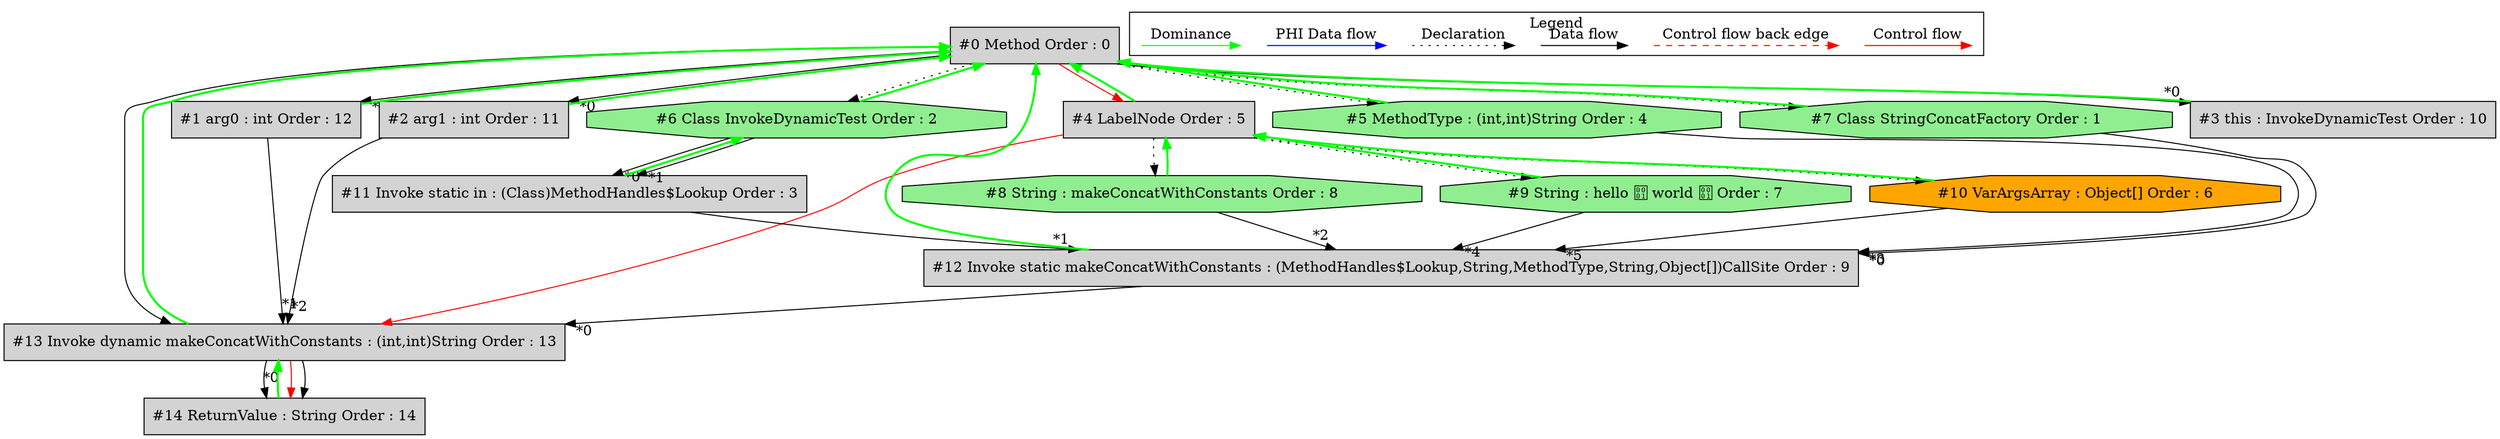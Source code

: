 digraph debugoutput {
 ordering="in";
 node0[label="#0 Method Order : 0",shape=box, fillcolor=lightgrey, style=filled];
 node1[label="#1 arg0 : int Order : 12",shape=box, fillcolor=lightgrey, style=filled];
 node1 -> node0[dir="forward" color="green" penwidth="2"];
 node0 -> node1[headlabel="*0", labeldistance=2];
 node2[label="#2 arg1 : int Order : 11",shape=box, fillcolor=lightgrey, style=filled];
 node2 -> node0[dir="forward" color="green" penwidth="2"];
 node0 -> node2[headlabel="*0", labeldistance=2];
 node3[label="#3 this : InvokeDynamicTest Order : 10",shape=box, fillcolor=lightgrey, style=filled];
 node3 -> node0[dir="forward" color="green" penwidth="2"];
 node0 -> node3[headlabel="*0", labeldistance=2];
 node4[label="#4 LabelNode Order : 5",shape=box, fillcolor=lightgrey, style=filled];
 node4 -> node0[dir="forward" color="green" penwidth="2"];
 node0 -> node4[labeldistance=2, color=red, fontcolor=red];
 node5[label="#5 MethodType : (int,int)String Order : 4",shape=octagon, fillcolor=lightgreen, style=filled];
 node5 -> node0[dir="forward" color="green" penwidth="2"];
 node0 -> node5[style=dotted];
 node6[label="#6 Class InvokeDynamicTest Order : 2",shape=octagon, fillcolor=lightgreen, style=filled];
 node6 -> node0[dir="forward" color="green" penwidth="2"];
 node0 -> node6[style=dotted];
 node7[label="#7 Class StringConcatFactory Order : 1",shape=octagon, fillcolor=lightgreen, style=filled];
 node7 -> node0[dir="forward" color="green" penwidth="2"];
 node0 -> node7[style=dotted];
 node8[label="#8 String : makeConcatWithConstants Order : 8",shape=octagon, fillcolor=lightgreen, style=filled];
 node8 -> node4[dir="forward" color="green" penwidth="2"];
 node4 -> node8[style=dotted];
 node9[label="#9 String : hello  world  Order : 7",shape=octagon, fillcolor=lightgreen, style=filled];
 node9 -> node4[dir="forward" color="green" penwidth="2"];
 node4 -> node9[style=dotted];
 node10[label="#10 VarArgsArray : Object[] Order : 6",shape=octagon, fillcolor=orange, style=filled];
 node10 -> node4[dir="forward" color="green" penwidth="2"];
 node4 -> node10[style=dotted];
 node11[label="#11 Invoke static in : (Class)MethodHandles$Lookup Order : 3",shape=box, fillcolor=lightgrey, style=filled];
 node11 -> node6[dir="forward" color="green" penwidth="2"];
 node6 -> node11[headlabel="*0", labeldistance=2];
 node6 -> node11[headlabel="*1", labeldistance=2];
 node12[label="#12 Invoke static makeConcatWithConstants : (MethodHandles$Lookup,String,MethodType,String,Object[])CallSite Order : 9",shape=box, fillcolor=lightgrey, style=filled];
 node12 -> node0[dir="forward" color="green" penwidth="2"];
 node7 -> node12[headlabel="*0", labeldistance=2];
 node11 -> node12[headlabel="*1", labeldistance=2];
 node8 -> node12[headlabel="*2", labeldistance=2];
 node5 -> node12[headlabel="*3", labeldistance=2];
 node9 -> node12[headlabel="*4", labeldistance=2];
 node10 -> node12[headlabel="*5", labeldistance=2];
 node13[label="#13 Invoke dynamic makeConcatWithConstants : (int,int)String Order : 13",shape=box, fillcolor=lightgrey, style=filled];
 node13 -> node0[dir="forward" color="green" penwidth="2"];
 node12 -> node13[headlabel="*0", labeldistance=2];
 node1 -> node13[headlabel="*1", labeldistance=2];
 node2 -> node13[headlabel="*2", labeldistance=2];
 node0 -> node13;
 node4 -> node13[labeldistance=2, color=red, fontcolor=red];
 node14[label="#14 ReturnValue : String Order : 14",shape=box, fillcolor=lightgrey, style=filled];
 node14 -> node13[dir="forward" color="green" penwidth="2"];
 node13 -> node14[headlabel="*0", labeldistance=2];
 node13 -> node14[labeldistance=2, color=red, fontcolor=red];
 node13 -> node14;
 subgraph cluster_000 {
  label = "Legend";
  node [shape=point]
  {
   rank=same;
   c0 [style = invis];
   c1 [style = invis];
   c2 [style = invis];
   c3 [style = invis];
   d0 [style = invis];
   d1 [style = invis];
   d2 [style = invis];
   d3 [style = invis];
   d4 [style = invis];
   d5 [style = invis];
   d6 [style = invis];
   d7 [style = invis];
  }
  c0 -> c1 [label="Control flow", style=solid, color=red]
  c2 -> c3 [label="Control flow back edge", style=dashed, color=red]
  d0 -> d1 [label="Data flow"]
  d2 -> d3 [label="Declaration", style=dotted]
  d4 -> d5 [label="PHI Data flow", color=blue]
  d6 -> d7 [label="Dominance", color=green]
 }

}
